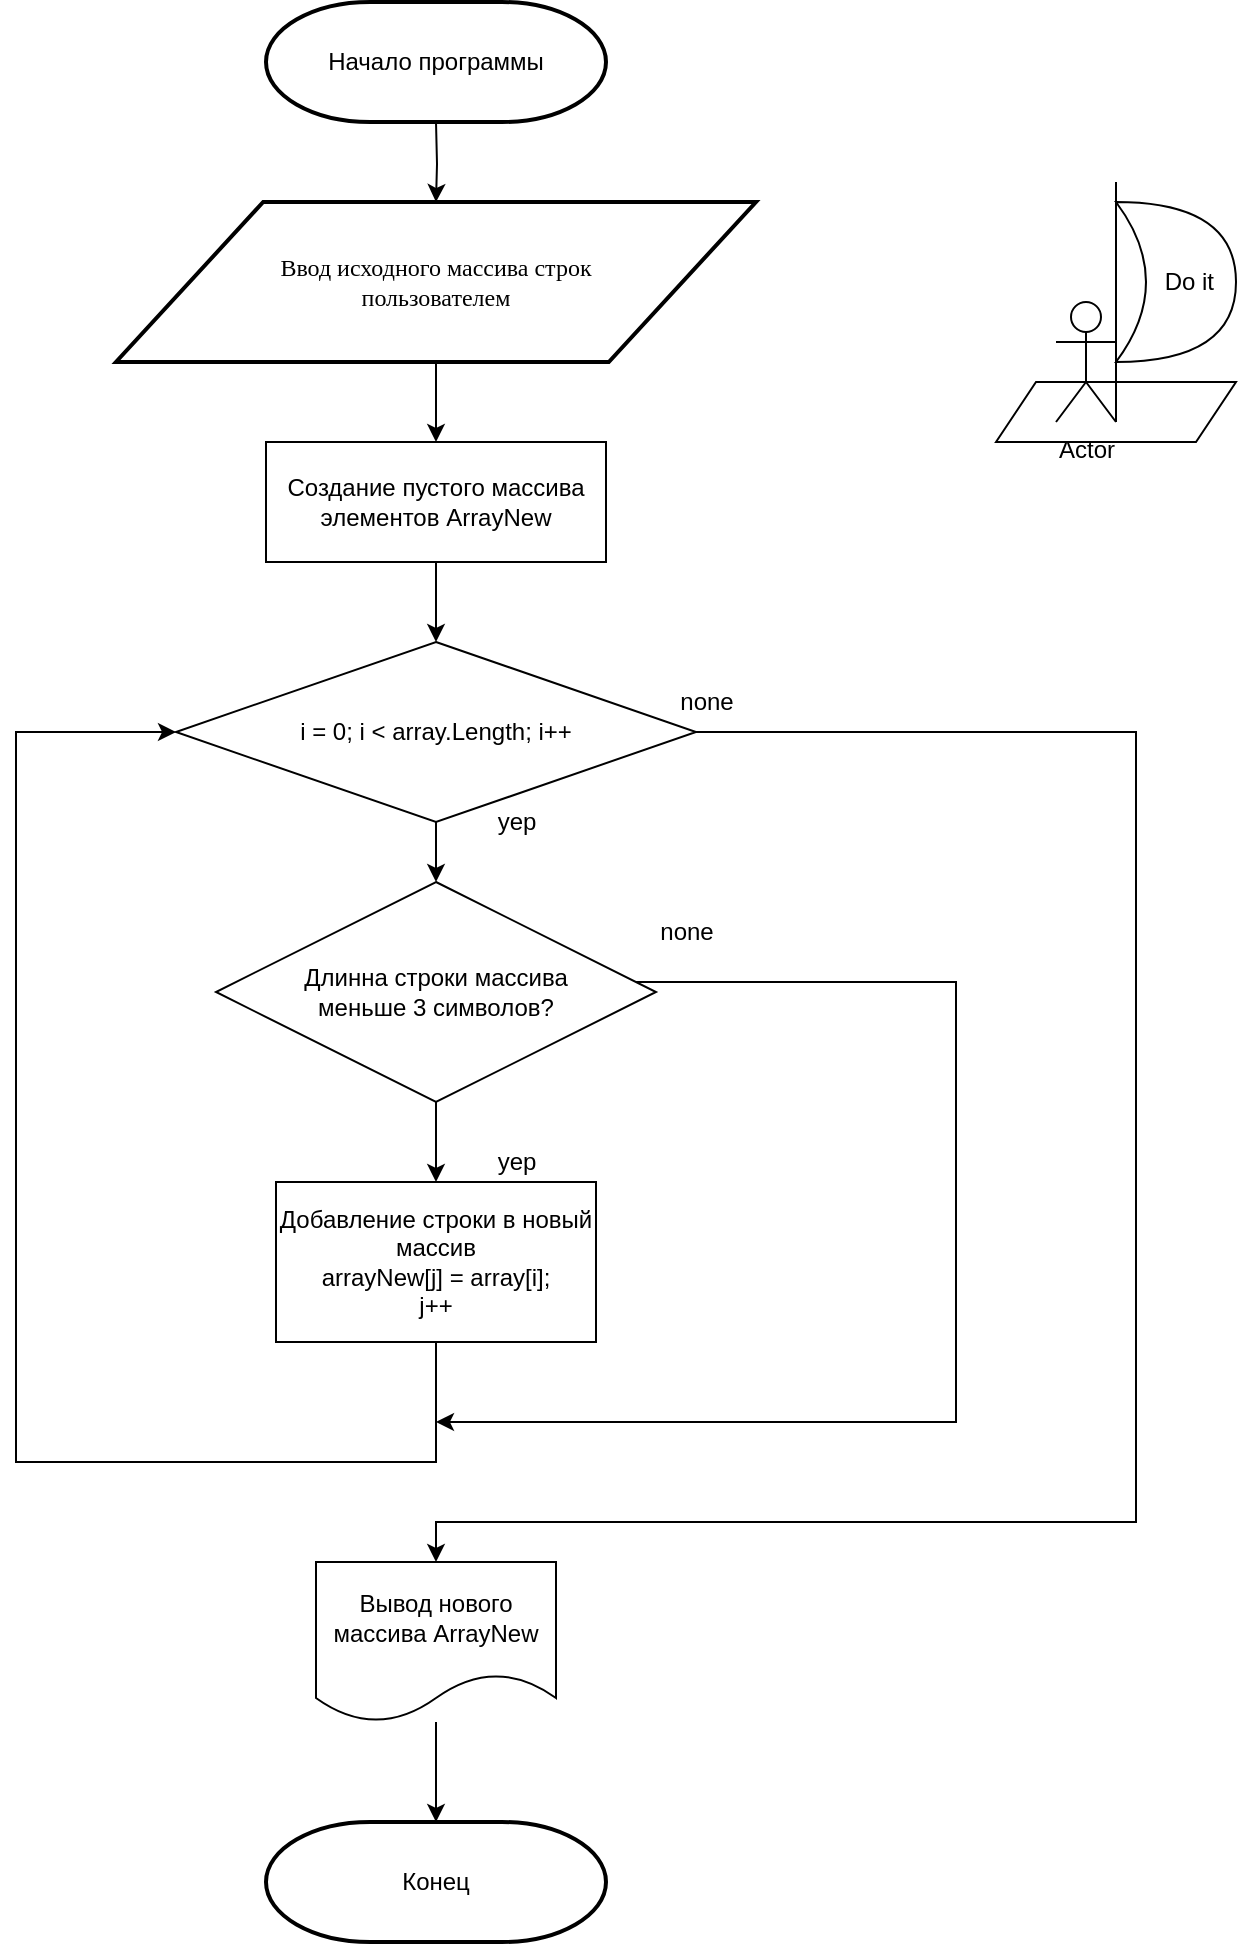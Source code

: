 <mxfile>
    <diagram id="w4uxRkK4IVCvDqQFXTyJ" name="Страница 1">
        <mxGraphModel dx="1139" dy="599" grid="1" gridSize="10" guides="1" tooltips="1" connect="1" arrows="1" fold="1" page="1" pageScale="1" pageWidth="827" pageHeight="1169" math="0" shadow="0">
            <root>
                <mxCell id="0"/>
                <mxCell id="1" parent="0"/>
                <mxCell id="2" value="" style="shape=parallelogram;perimeter=parallelogramPerimeter;whiteSpace=wrap;html=1;fixedSize=1;" vertex="1" parent="1">
                    <mxGeometry x="970" y="210" width="120" height="30" as="geometry"/>
                </mxCell>
                <mxCell id="3" value="Actor" style="shape=umlActor;verticalLabelPosition=bottom;verticalAlign=top;html=1;outlineConnect=0;" vertex="1" parent="1">
                    <mxGeometry x="1000" y="170" width="30" height="60" as="geometry"/>
                </mxCell>
                <mxCell id="4" value="&amp;nbsp; &amp;nbsp; Do it" style="shape=xor;whiteSpace=wrap;html=1;" vertex="1" parent="1">
                    <mxGeometry x="1030" y="120" width="60" height="80" as="geometry"/>
                </mxCell>
                <mxCell id="5" value="" style="endArrow=none;html=1;rounded=0;exitX=1;exitY=1;exitDx=0;exitDy=0;exitPerimeter=0;" edge="1" parent="1" source="3">
                    <mxGeometry width="50" height="50" relative="1" as="geometry">
                        <mxPoint x="1040" y="250" as="sourcePoint"/>
                        <mxPoint x="1030" y="110" as="targetPoint"/>
                        <Array as="points"/>
                    </mxGeometry>
                </mxCell>
                <mxCell id="6" value="" style="edgeStyle=orthogonalEdgeStyle;rounded=0;orthogonalLoop=1;jettySize=auto;html=1;" edge="1" parent="1" target="8">
                    <mxGeometry relative="1" as="geometry">
                        <mxPoint x="690" y="80" as="sourcePoint"/>
                    </mxGeometry>
                </mxCell>
                <mxCell id="7" value="" style="edgeStyle=orthogonalEdgeStyle;rounded=0;orthogonalLoop=1;jettySize=auto;html=1;" edge="1" parent="1" source="8" target="15">
                    <mxGeometry relative="1" as="geometry"/>
                </mxCell>
                <mxCell id="8" value="Ввод исходного массива строк &lt;br&gt;пользователем&lt;br&gt;" style="shape=parallelogram;html=1;strokeWidth=2;perimeter=parallelogramPerimeter;whiteSpace=wrap;rounded=1;arcSize=0;size=0.23;fontFamily=Verdana;fontSize=12;fontColor=default;" vertex="1" parent="1">
                    <mxGeometry x="530" y="120" width="320" height="80" as="geometry"/>
                </mxCell>
                <mxCell id="9" value="" style="edgeStyle=orthogonalEdgeStyle;rounded=0;orthogonalLoop=1;jettySize=auto;html=1;" edge="1" parent="1" source="11" target="13">
                    <mxGeometry relative="1" as="geometry"/>
                </mxCell>
                <mxCell id="10" style="edgeStyle=orthogonalEdgeStyle;rounded=0;orthogonalLoop=1;jettySize=auto;html=1;" edge="1" parent="1" source="11">
                    <mxGeometry relative="1" as="geometry">
                        <mxPoint x="690" y="730" as="targetPoint"/>
                        <Array as="points">
                            <mxPoint x="950" y="510"/>
                            <mxPoint x="950" y="730"/>
                        </Array>
                    </mxGeometry>
                </mxCell>
                <mxCell id="11" value="Длинна строки массива &lt;br&gt;меньше 3 символов?" style="rhombus;whiteSpace=wrap;html=1;" vertex="1" parent="1">
                    <mxGeometry x="580" y="460" width="220" height="110" as="geometry"/>
                </mxCell>
                <mxCell id="12" style="edgeStyle=orthogonalEdgeStyle;rounded=0;orthogonalLoop=1;jettySize=auto;html=1;entryX=0;entryY=0.5;entryDx=0;entryDy=0;exitX=0.5;exitY=1;exitDx=0;exitDy=0;" edge="1" parent="1" source="13" target="20">
                    <mxGeometry relative="1" as="geometry">
                        <Array as="points">
                            <mxPoint x="690" y="750"/>
                            <mxPoint x="480" y="750"/>
                            <mxPoint x="480" y="385"/>
                        </Array>
                    </mxGeometry>
                </mxCell>
                <mxCell id="13" value="Добавление строки в новый массив&lt;br&gt;arrayNew[j] = array[i];&lt;br&gt;j++" style="whiteSpace=wrap;html=1;" vertex="1" parent="1">
                    <mxGeometry x="610" y="610" width="160" height="80" as="geometry"/>
                </mxCell>
                <mxCell id="14" value="" style="edgeStyle=orthogonalEdgeStyle;rounded=0;orthogonalLoop=1;jettySize=auto;html=1;" edge="1" parent="1" source="15">
                    <mxGeometry relative="1" as="geometry">
                        <mxPoint x="690" y="340" as="targetPoint"/>
                    </mxGeometry>
                </mxCell>
                <mxCell id="15" value="Создание пустого массива элементов ArrayNew" style="whiteSpace=wrap;html=1;" vertex="1" parent="1">
                    <mxGeometry x="605" y="240" width="170" height="60" as="geometry"/>
                </mxCell>
                <mxCell id="16" value="" style="edgeStyle=orthogonalEdgeStyle;rounded=0;orthogonalLoop=1;jettySize=auto;html=1;" edge="1" parent="1" source="17" target="26">
                    <mxGeometry relative="1" as="geometry"/>
                </mxCell>
                <mxCell id="17" value="Вывод нового массива ArrayNew" style="shape=document;whiteSpace=wrap;html=1;boundedLbl=1;" vertex="1" parent="1">
                    <mxGeometry x="630" y="800" width="120" height="80" as="geometry"/>
                </mxCell>
                <mxCell id="18" value="" style="edgeStyle=orthogonalEdgeStyle;rounded=0;orthogonalLoop=1;jettySize=auto;html=1;" edge="1" parent="1" source="20" target="11">
                    <mxGeometry relative="1" as="geometry"/>
                </mxCell>
                <mxCell id="19" style="edgeStyle=orthogonalEdgeStyle;rounded=0;orthogonalLoop=1;jettySize=auto;html=1;entryX=0.5;entryY=0;entryDx=0;entryDy=0;" edge="1" parent="1" source="20" target="17">
                    <mxGeometry relative="1" as="geometry">
                        <Array as="points">
                            <mxPoint x="1040" y="385"/>
                            <mxPoint x="1040" y="780"/>
                            <mxPoint x="690" y="780"/>
                        </Array>
                    </mxGeometry>
                </mxCell>
                <mxCell id="20" value="i = 0; i &amp;lt; array.Length; i++" style="rhombus;whiteSpace=wrap;html=1;" vertex="1" parent="1">
                    <mxGeometry x="560" y="340" width="260" height="90" as="geometry"/>
                </mxCell>
                <mxCell id="21" value="yep" style="text;html=1;align=center;verticalAlign=middle;resizable=0;points=[];autosize=1;strokeColor=none;fillColor=none;" vertex="1" parent="1">
                    <mxGeometry x="710" y="585" width="40" height="30" as="geometry"/>
                </mxCell>
                <mxCell id="22" value="yep&lt;br&gt;" style="text;html=1;align=center;verticalAlign=middle;resizable=0;points=[];autosize=1;strokeColor=none;fillColor=none;" vertex="1" parent="1">
                    <mxGeometry x="710" y="415" width="40" height="30" as="geometry"/>
                </mxCell>
                <mxCell id="23" value="none" style="text;html=1;align=center;verticalAlign=middle;resizable=0;points=[];autosize=1;strokeColor=none;fillColor=none;" vertex="1" parent="1">
                    <mxGeometry x="790" y="470" width="50" height="30" as="geometry"/>
                </mxCell>
                <mxCell id="24" value="none" style="text;html=1;align=center;verticalAlign=middle;resizable=0;points=[];autosize=1;strokeColor=none;fillColor=none;" vertex="1" parent="1">
                    <mxGeometry x="800" y="355" width="50" height="30" as="geometry"/>
                </mxCell>
                <mxCell id="25" value="Начало программы" style="strokeWidth=2;html=1;shape=mxgraph.flowchart.terminator;whiteSpace=wrap;" vertex="1" parent="1">
                    <mxGeometry x="605" y="20" width="170" height="60" as="geometry"/>
                </mxCell>
                <mxCell id="26" value="Конец" style="strokeWidth=2;html=1;shape=mxgraph.flowchart.terminator;whiteSpace=wrap;" vertex="1" parent="1">
                    <mxGeometry x="605" y="930" width="170" height="60" as="geometry"/>
                </mxCell>
            </root>
        </mxGraphModel>
    </diagram>
</mxfile>